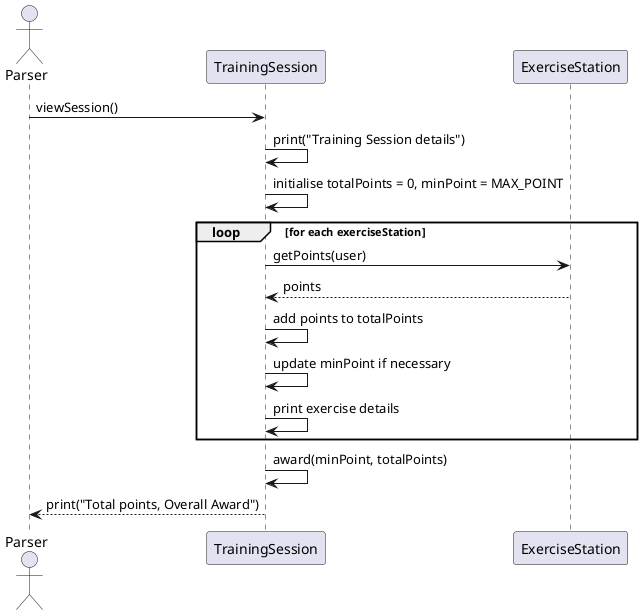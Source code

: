 @startuml

actor Parser as parser
participant "TrainingSession" as ts
participant "ExerciseStation" as es

parser -> ts: viewSession()
ts -> ts: print("Training Session details")
ts -> ts: initialise totalPoints = 0, minPoint = MAX_POINT

loop for each exerciseStation
    ts -> es: getPoints(user)
    es --> ts: points
    ts -> ts: add points to totalPoints
    ts -> ts: update minPoint if necessary
    ts -> ts: print exercise details
end

ts -> ts: award(minPoint, totalPoints)
ts --> parser: print("Total points, Overall Award")

@enduml

